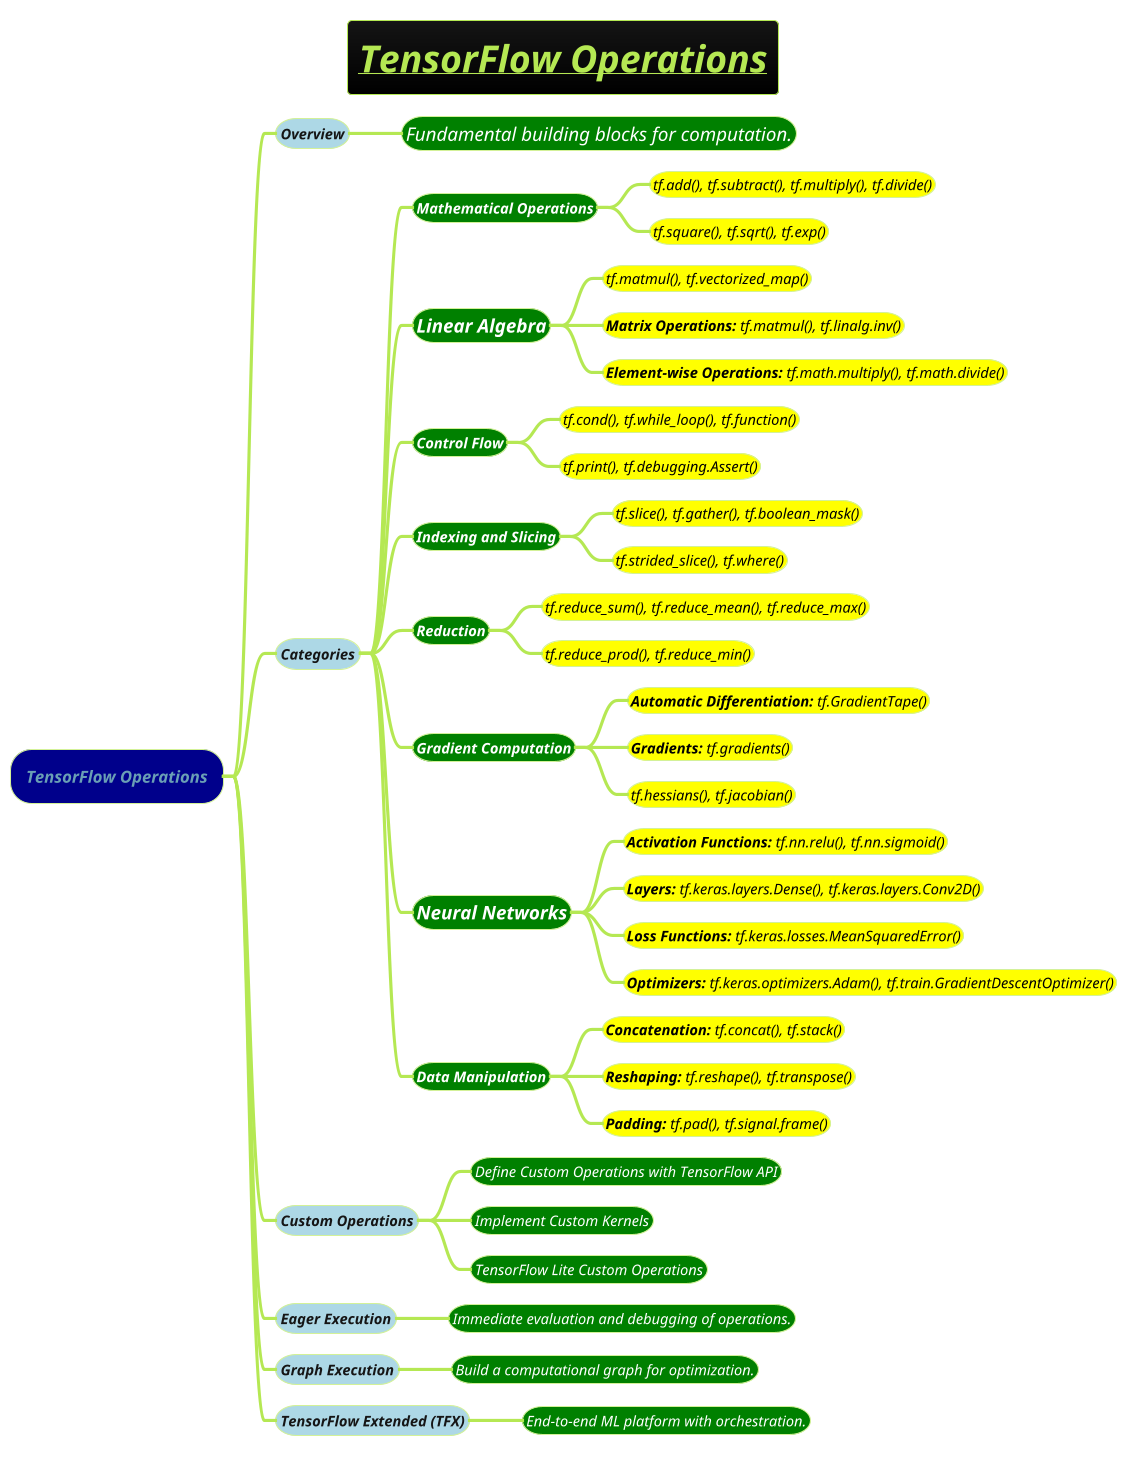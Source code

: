 @startmindmap
title =<i><b><u>TensorFlow Operations

!theme hacker

*[#darkblue] <i>TensorFlow Operations
**[#lightblue] <i><size:14>Overview
***[#green] <color #white><i><size:18>Fundamental building blocks for computation.
**[#lightblue] <i><size:14>Categories
***[#green] <b><color #white><i><size:14>Mathematical Operations
****[#yellow] <color #black><i><size:14>tf.add(), tf.subtract(), tf.multiply(), tf.divide()
****[#yellow] <color #black><i><size:14>tf.square(), tf.sqrt(), tf.exp()
***[#green] <b><color #white><i><size:18>Linear Algebra
****[#yellow] <color #black><i><size:14>tf.matmul(), tf.vectorized_map()
****[#yellow] <color #black><i><size:14>**Matrix Operations:** tf.matmul(), tf.linalg.inv()
****[#yellow] <color #black><i><size:14>**Element-wise Operations:** tf.math.multiply(), tf.math.divide()
***[#green] <b><color #white><i><size:14>Control Flow
****[#yellow] <color #black><i><size:14>tf.cond(), tf.while_loop(), tf.function()
****[#yellow] <color #black><i><size:14>tf.print(), tf.debugging.Assert()
***[#green] <b><color #white><i><size:14>Indexing and Slicing
****[#yellow] <color #black><i><size:14>tf.slice(), tf.gather(), tf.boolean_mask()
****[#yellow] <color #black><i><size:14>tf.strided_slice(), tf.where()
***[#green] <b><color #white><i><size:14>Reduction
****[#yellow] <color #black><i><size:14>tf.reduce_sum(), tf.reduce_mean(), tf.reduce_max()
****[#yellow] <color #black><i><size:14>tf.reduce_prod(), tf.reduce_min()
***[#green] <b><color #white><i><size:14>Gradient Computation
****[#yellow] <color #black><i><size:14>**Automatic Differentiation:** tf.GradientTape()
****[#yellow] <color #black><i><size:14>**Gradients:** tf.gradients()
****[#yellow] <color #black><i><size:14>tf.hessians(), tf.jacobian()
***[#green] <b><color #white><i><size:18>Neural Networks
****[#yellow] <color #black><i><size:14>**Activation Functions:** tf.nn.relu(), tf.nn.sigmoid()
****[#yellow] <color #black><i><size:14>**Layers:** tf.keras.layers.Dense(), tf.keras.layers.Conv2D()
****[#yellow] <color #black><i><size:14>**Loss Functions:** tf.keras.losses.MeanSquaredError()
****[#yellow] <color #black><i><size:14>**Optimizers:** tf.keras.optimizers.Adam(), tf.train.GradientDescentOptimizer()
***[#green] <b><color #white><i><size:14>Data Manipulation
****[#yellow] <color #black><i><size:14>**Concatenation:** tf.concat(), tf.stack()
****[#yellow] <color #black><i><size:14>**Reshaping:** tf.reshape(), tf.transpose()
****[#yellow] <color #black><i><size:14>**Padding:** tf.pad(), tf.signal.frame()
**[#lightblue] <i><size:14>Custom Operations
***[#green] <color #white><i><size:14>Define Custom Operations with TensorFlow API
***[#green] <color #white><i><size:14>Implement Custom Kernels
***[#green] <color #white><i><size:14>TensorFlow Lite Custom Operations
**[#lightblue] <i><size:14>Eager Execution
***[#green] <color #white><i><size:14>Immediate evaluation and debugging of operations.
**[#lightblue] <i><size:14>Graph Execution
***[#green] <color #white><i><size:14>Build a computational graph for optimization.
**[#lightblue] <i><size:14>TensorFlow Extended (TFX)
***[#green] <color #white><i><size:14>End-to-end ML platform with orchestration.
@endmindmap
